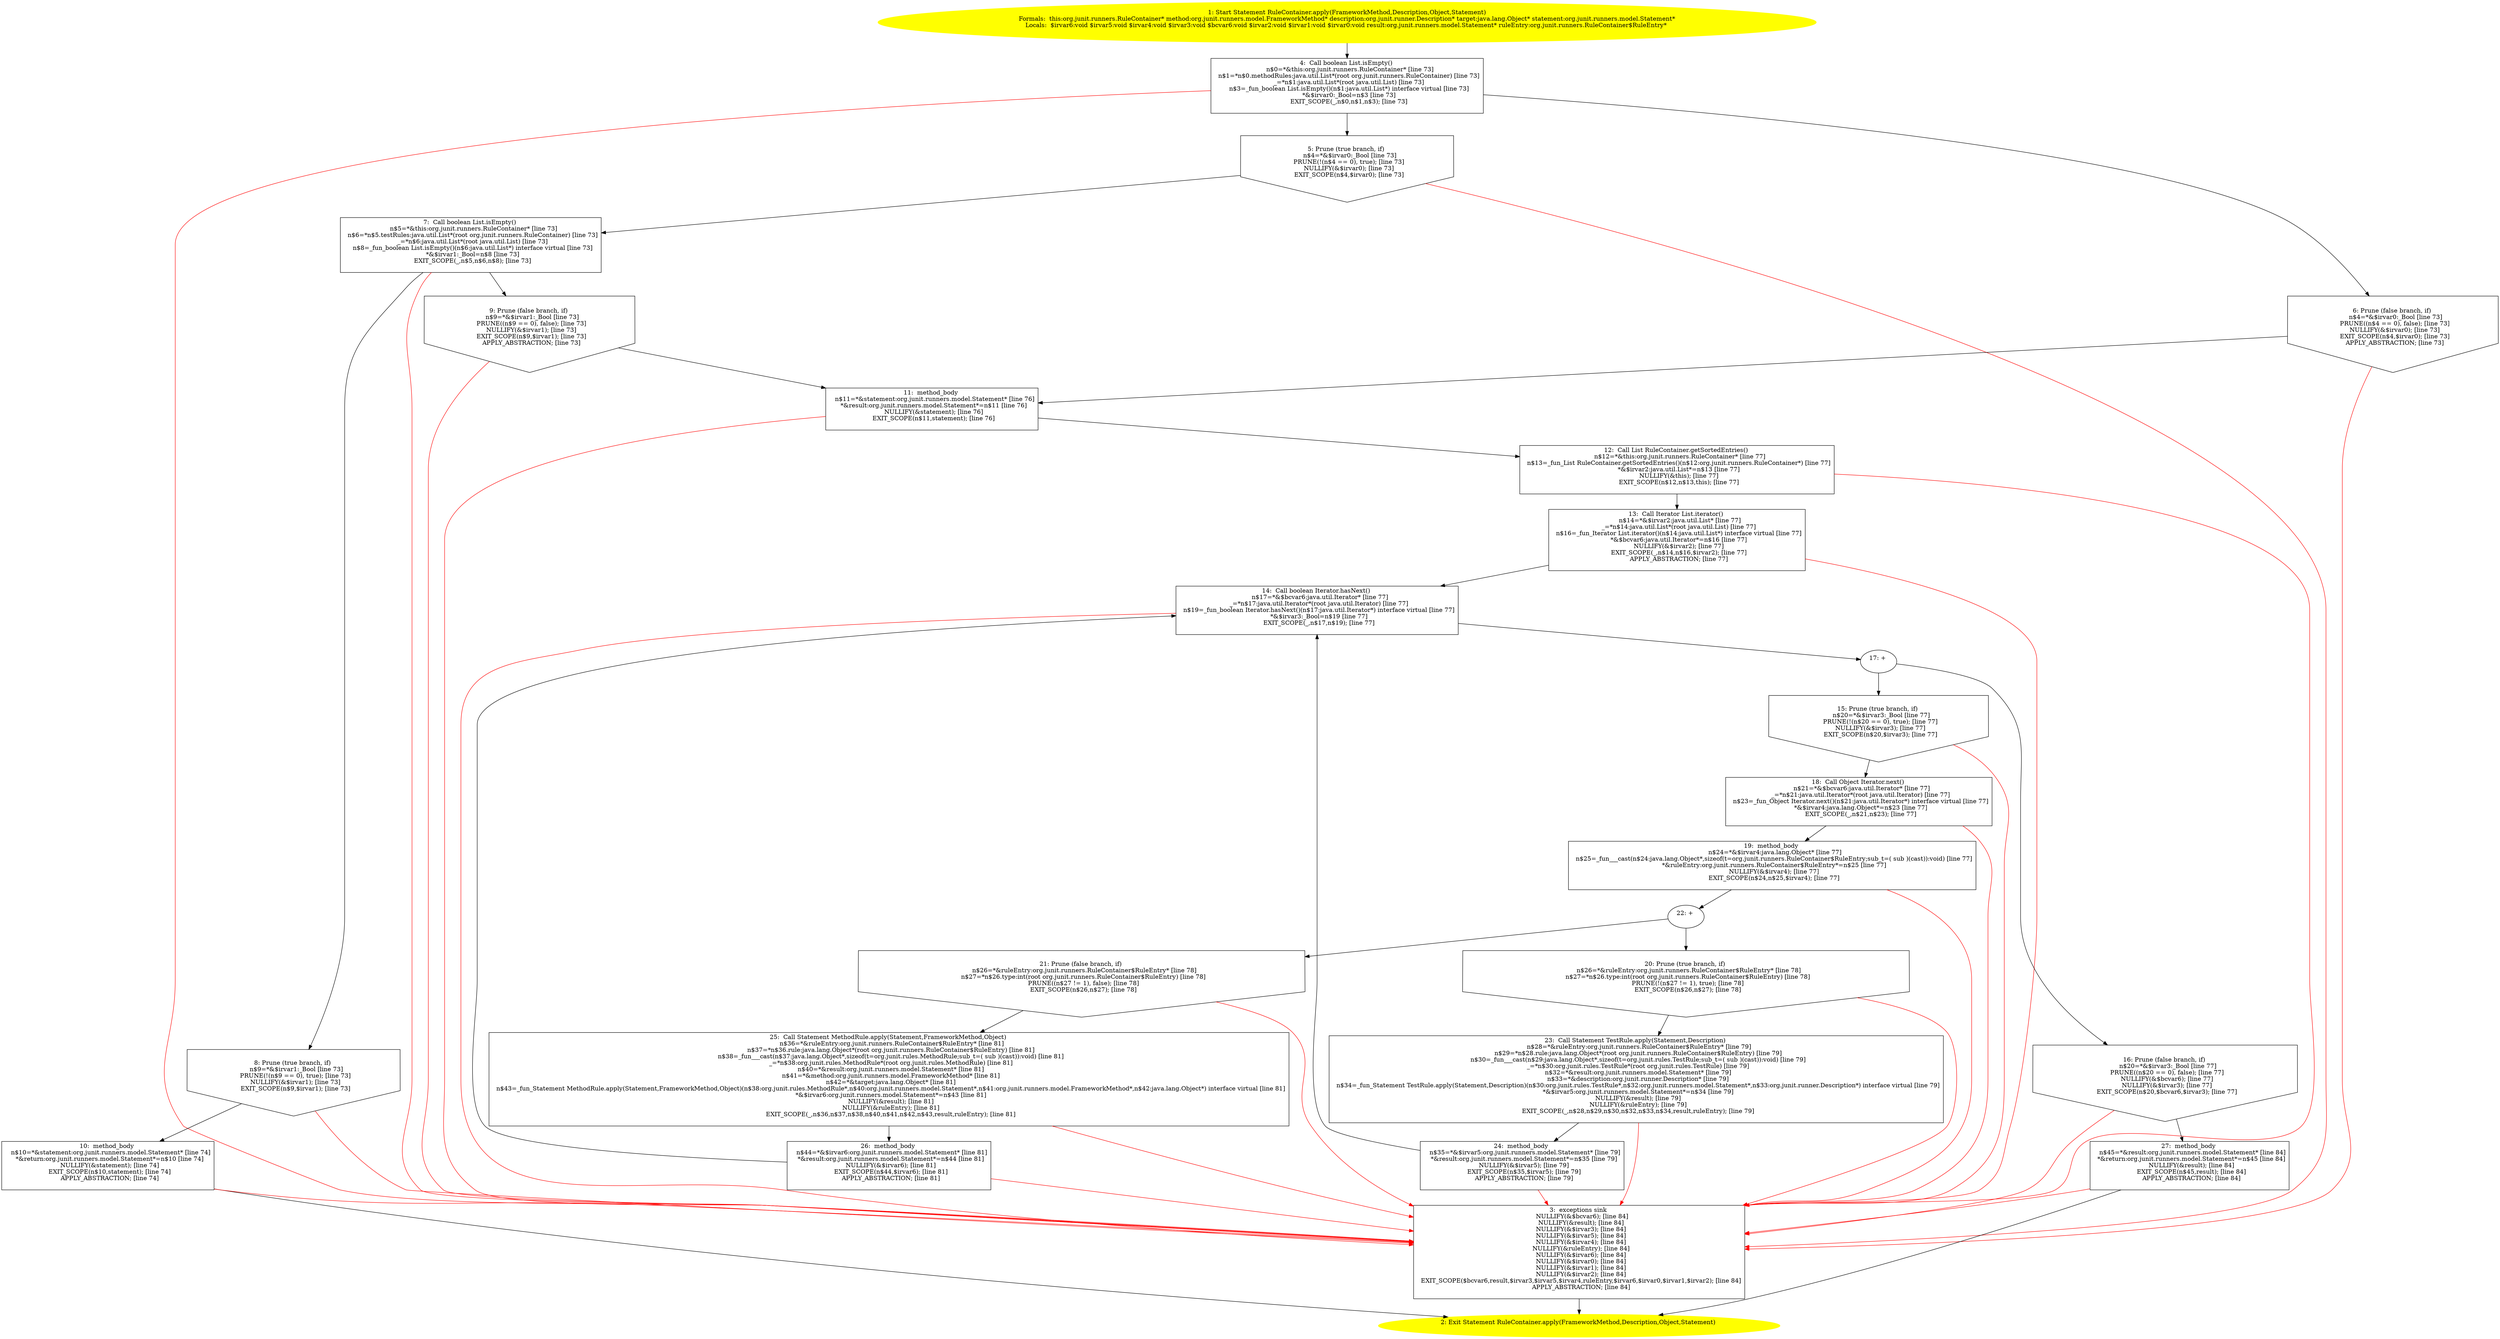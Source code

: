 /* @generated */
digraph cfg {
"org.junit.runners.RuleContainer.apply(org.junit.runners.model.FrameworkMethod,org.junit.runner.Descr.cc73a50ab3c40a752df0ac54a6687e06_1" [label="1: Start Statement RuleContainer.apply(FrameworkMethod,Description,Object,Statement)\nFormals:  this:org.junit.runners.RuleContainer* method:org.junit.runners.model.FrameworkMethod* description:org.junit.runner.Description* target:java.lang.Object* statement:org.junit.runners.model.Statement*\nLocals:  $irvar6:void $irvar5:void $irvar4:void $irvar3:void $bcvar6:void $irvar2:void $irvar1:void $irvar0:void result:org.junit.runners.model.Statement* ruleEntry:org.junit.runners.RuleContainer$RuleEntry* \n  " color=yellow style=filled]
	

	 "org.junit.runners.RuleContainer.apply(org.junit.runners.model.FrameworkMethod,org.junit.runner.Descr.cc73a50ab3c40a752df0ac54a6687e06_1" -> "org.junit.runners.RuleContainer.apply(org.junit.runners.model.FrameworkMethod,org.junit.runner.Descr.cc73a50ab3c40a752df0ac54a6687e06_4" ;
"org.junit.runners.RuleContainer.apply(org.junit.runners.model.FrameworkMethod,org.junit.runner.Descr.cc73a50ab3c40a752df0ac54a6687e06_2" [label="2: Exit Statement RuleContainer.apply(FrameworkMethod,Description,Object,Statement) \n  " color=yellow style=filled]
	

"org.junit.runners.RuleContainer.apply(org.junit.runners.model.FrameworkMethod,org.junit.runner.Descr.cc73a50ab3c40a752df0ac54a6687e06_3" [label="3:  exceptions sink \n   NULLIFY(&$bcvar6); [line 84]\n  NULLIFY(&result); [line 84]\n  NULLIFY(&$irvar3); [line 84]\n  NULLIFY(&$irvar5); [line 84]\n  NULLIFY(&$irvar4); [line 84]\n  NULLIFY(&ruleEntry); [line 84]\n  NULLIFY(&$irvar6); [line 84]\n  NULLIFY(&$irvar0); [line 84]\n  NULLIFY(&$irvar1); [line 84]\n  NULLIFY(&$irvar2); [line 84]\n  EXIT_SCOPE($bcvar6,result,$irvar3,$irvar5,$irvar4,ruleEntry,$irvar6,$irvar0,$irvar1,$irvar2); [line 84]\n  APPLY_ABSTRACTION; [line 84]\n " shape="box"]
	

	 "org.junit.runners.RuleContainer.apply(org.junit.runners.model.FrameworkMethod,org.junit.runner.Descr.cc73a50ab3c40a752df0ac54a6687e06_3" -> "org.junit.runners.RuleContainer.apply(org.junit.runners.model.FrameworkMethod,org.junit.runner.Descr.cc73a50ab3c40a752df0ac54a6687e06_2" ;
"org.junit.runners.RuleContainer.apply(org.junit.runners.model.FrameworkMethod,org.junit.runner.Descr.cc73a50ab3c40a752df0ac54a6687e06_4" [label="4:  Call boolean List.isEmpty() \n   n$0=*&this:org.junit.runners.RuleContainer* [line 73]\n  n$1=*n$0.methodRules:java.util.List*(root org.junit.runners.RuleContainer) [line 73]\n  _=*n$1:java.util.List*(root java.util.List) [line 73]\n  n$3=_fun_boolean List.isEmpty()(n$1:java.util.List*) interface virtual [line 73]\n  *&$irvar0:_Bool=n$3 [line 73]\n  EXIT_SCOPE(_,n$0,n$1,n$3); [line 73]\n " shape="box"]
	

	 "org.junit.runners.RuleContainer.apply(org.junit.runners.model.FrameworkMethod,org.junit.runner.Descr.cc73a50ab3c40a752df0ac54a6687e06_4" -> "org.junit.runners.RuleContainer.apply(org.junit.runners.model.FrameworkMethod,org.junit.runner.Descr.cc73a50ab3c40a752df0ac54a6687e06_5" ;
	 "org.junit.runners.RuleContainer.apply(org.junit.runners.model.FrameworkMethod,org.junit.runner.Descr.cc73a50ab3c40a752df0ac54a6687e06_4" -> "org.junit.runners.RuleContainer.apply(org.junit.runners.model.FrameworkMethod,org.junit.runner.Descr.cc73a50ab3c40a752df0ac54a6687e06_6" ;
	 "org.junit.runners.RuleContainer.apply(org.junit.runners.model.FrameworkMethod,org.junit.runner.Descr.cc73a50ab3c40a752df0ac54a6687e06_4" -> "org.junit.runners.RuleContainer.apply(org.junit.runners.model.FrameworkMethod,org.junit.runner.Descr.cc73a50ab3c40a752df0ac54a6687e06_3" [color="red" ];
"org.junit.runners.RuleContainer.apply(org.junit.runners.model.FrameworkMethod,org.junit.runner.Descr.cc73a50ab3c40a752df0ac54a6687e06_5" [label="5: Prune (true branch, if) \n   n$4=*&$irvar0:_Bool [line 73]\n  PRUNE(!(n$4 == 0), true); [line 73]\n  NULLIFY(&$irvar0); [line 73]\n  EXIT_SCOPE(n$4,$irvar0); [line 73]\n " shape="invhouse"]
	

	 "org.junit.runners.RuleContainer.apply(org.junit.runners.model.FrameworkMethod,org.junit.runner.Descr.cc73a50ab3c40a752df0ac54a6687e06_5" -> "org.junit.runners.RuleContainer.apply(org.junit.runners.model.FrameworkMethod,org.junit.runner.Descr.cc73a50ab3c40a752df0ac54a6687e06_7" ;
	 "org.junit.runners.RuleContainer.apply(org.junit.runners.model.FrameworkMethod,org.junit.runner.Descr.cc73a50ab3c40a752df0ac54a6687e06_5" -> "org.junit.runners.RuleContainer.apply(org.junit.runners.model.FrameworkMethod,org.junit.runner.Descr.cc73a50ab3c40a752df0ac54a6687e06_3" [color="red" ];
"org.junit.runners.RuleContainer.apply(org.junit.runners.model.FrameworkMethod,org.junit.runner.Descr.cc73a50ab3c40a752df0ac54a6687e06_6" [label="6: Prune (false branch, if) \n   n$4=*&$irvar0:_Bool [line 73]\n  PRUNE((n$4 == 0), false); [line 73]\n  NULLIFY(&$irvar0); [line 73]\n  EXIT_SCOPE(n$4,$irvar0); [line 73]\n  APPLY_ABSTRACTION; [line 73]\n " shape="invhouse"]
	

	 "org.junit.runners.RuleContainer.apply(org.junit.runners.model.FrameworkMethod,org.junit.runner.Descr.cc73a50ab3c40a752df0ac54a6687e06_6" -> "org.junit.runners.RuleContainer.apply(org.junit.runners.model.FrameworkMethod,org.junit.runner.Descr.cc73a50ab3c40a752df0ac54a6687e06_11" ;
	 "org.junit.runners.RuleContainer.apply(org.junit.runners.model.FrameworkMethod,org.junit.runner.Descr.cc73a50ab3c40a752df0ac54a6687e06_6" -> "org.junit.runners.RuleContainer.apply(org.junit.runners.model.FrameworkMethod,org.junit.runner.Descr.cc73a50ab3c40a752df0ac54a6687e06_3" [color="red" ];
"org.junit.runners.RuleContainer.apply(org.junit.runners.model.FrameworkMethod,org.junit.runner.Descr.cc73a50ab3c40a752df0ac54a6687e06_7" [label="7:  Call boolean List.isEmpty() \n   n$5=*&this:org.junit.runners.RuleContainer* [line 73]\n  n$6=*n$5.testRules:java.util.List*(root org.junit.runners.RuleContainer) [line 73]\n  _=*n$6:java.util.List*(root java.util.List) [line 73]\n  n$8=_fun_boolean List.isEmpty()(n$6:java.util.List*) interface virtual [line 73]\n  *&$irvar1:_Bool=n$8 [line 73]\n  EXIT_SCOPE(_,n$5,n$6,n$8); [line 73]\n " shape="box"]
	

	 "org.junit.runners.RuleContainer.apply(org.junit.runners.model.FrameworkMethod,org.junit.runner.Descr.cc73a50ab3c40a752df0ac54a6687e06_7" -> "org.junit.runners.RuleContainer.apply(org.junit.runners.model.FrameworkMethod,org.junit.runner.Descr.cc73a50ab3c40a752df0ac54a6687e06_8" ;
	 "org.junit.runners.RuleContainer.apply(org.junit.runners.model.FrameworkMethod,org.junit.runner.Descr.cc73a50ab3c40a752df0ac54a6687e06_7" -> "org.junit.runners.RuleContainer.apply(org.junit.runners.model.FrameworkMethod,org.junit.runner.Descr.cc73a50ab3c40a752df0ac54a6687e06_9" ;
	 "org.junit.runners.RuleContainer.apply(org.junit.runners.model.FrameworkMethod,org.junit.runner.Descr.cc73a50ab3c40a752df0ac54a6687e06_7" -> "org.junit.runners.RuleContainer.apply(org.junit.runners.model.FrameworkMethod,org.junit.runner.Descr.cc73a50ab3c40a752df0ac54a6687e06_3" [color="red" ];
"org.junit.runners.RuleContainer.apply(org.junit.runners.model.FrameworkMethod,org.junit.runner.Descr.cc73a50ab3c40a752df0ac54a6687e06_8" [label="8: Prune (true branch, if) \n   n$9=*&$irvar1:_Bool [line 73]\n  PRUNE(!(n$9 == 0), true); [line 73]\n  NULLIFY(&$irvar1); [line 73]\n  EXIT_SCOPE(n$9,$irvar1); [line 73]\n " shape="invhouse"]
	

	 "org.junit.runners.RuleContainer.apply(org.junit.runners.model.FrameworkMethod,org.junit.runner.Descr.cc73a50ab3c40a752df0ac54a6687e06_8" -> "org.junit.runners.RuleContainer.apply(org.junit.runners.model.FrameworkMethod,org.junit.runner.Descr.cc73a50ab3c40a752df0ac54a6687e06_10" ;
	 "org.junit.runners.RuleContainer.apply(org.junit.runners.model.FrameworkMethod,org.junit.runner.Descr.cc73a50ab3c40a752df0ac54a6687e06_8" -> "org.junit.runners.RuleContainer.apply(org.junit.runners.model.FrameworkMethod,org.junit.runner.Descr.cc73a50ab3c40a752df0ac54a6687e06_3" [color="red" ];
"org.junit.runners.RuleContainer.apply(org.junit.runners.model.FrameworkMethod,org.junit.runner.Descr.cc73a50ab3c40a752df0ac54a6687e06_9" [label="9: Prune (false branch, if) \n   n$9=*&$irvar1:_Bool [line 73]\n  PRUNE((n$9 == 0), false); [line 73]\n  NULLIFY(&$irvar1); [line 73]\n  EXIT_SCOPE(n$9,$irvar1); [line 73]\n  APPLY_ABSTRACTION; [line 73]\n " shape="invhouse"]
	

	 "org.junit.runners.RuleContainer.apply(org.junit.runners.model.FrameworkMethod,org.junit.runner.Descr.cc73a50ab3c40a752df0ac54a6687e06_9" -> "org.junit.runners.RuleContainer.apply(org.junit.runners.model.FrameworkMethod,org.junit.runner.Descr.cc73a50ab3c40a752df0ac54a6687e06_11" ;
	 "org.junit.runners.RuleContainer.apply(org.junit.runners.model.FrameworkMethod,org.junit.runner.Descr.cc73a50ab3c40a752df0ac54a6687e06_9" -> "org.junit.runners.RuleContainer.apply(org.junit.runners.model.FrameworkMethod,org.junit.runner.Descr.cc73a50ab3c40a752df0ac54a6687e06_3" [color="red" ];
"org.junit.runners.RuleContainer.apply(org.junit.runners.model.FrameworkMethod,org.junit.runner.Descr.cc73a50ab3c40a752df0ac54a6687e06_10" [label="10:  method_body \n   n$10=*&statement:org.junit.runners.model.Statement* [line 74]\n  *&return:org.junit.runners.model.Statement*=n$10 [line 74]\n  NULLIFY(&statement); [line 74]\n  EXIT_SCOPE(n$10,statement); [line 74]\n  APPLY_ABSTRACTION; [line 74]\n " shape="box"]
	

	 "org.junit.runners.RuleContainer.apply(org.junit.runners.model.FrameworkMethod,org.junit.runner.Descr.cc73a50ab3c40a752df0ac54a6687e06_10" -> "org.junit.runners.RuleContainer.apply(org.junit.runners.model.FrameworkMethod,org.junit.runner.Descr.cc73a50ab3c40a752df0ac54a6687e06_2" ;
	 "org.junit.runners.RuleContainer.apply(org.junit.runners.model.FrameworkMethod,org.junit.runner.Descr.cc73a50ab3c40a752df0ac54a6687e06_10" -> "org.junit.runners.RuleContainer.apply(org.junit.runners.model.FrameworkMethod,org.junit.runner.Descr.cc73a50ab3c40a752df0ac54a6687e06_3" [color="red" ];
"org.junit.runners.RuleContainer.apply(org.junit.runners.model.FrameworkMethod,org.junit.runner.Descr.cc73a50ab3c40a752df0ac54a6687e06_11" [label="11:  method_body \n   n$11=*&statement:org.junit.runners.model.Statement* [line 76]\n  *&result:org.junit.runners.model.Statement*=n$11 [line 76]\n  NULLIFY(&statement); [line 76]\n  EXIT_SCOPE(n$11,statement); [line 76]\n " shape="box"]
	

	 "org.junit.runners.RuleContainer.apply(org.junit.runners.model.FrameworkMethod,org.junit.runner.Descr.cc73a50ab3c40a752df0ac54a6687e06_11" -> "org.junit.runners.RuleContainer.apply(org.junit.runners.model.FrameworkMethod,org.junit.runner.Descr.cc73a50ab3c40a752df0ac54a6687e06_12" ;
	 "org.junit.runners.RuleContainer.apply(org.junit.runners.model.FrameworkMethod,org.junit.runner.Descr.cc73a50ab3c40a752df0ac54a6687e06_11" -> "org.junit.runners.RuleContainer.apply(org.junit.runners.model.FrameworkMethod,org.junit.runner.Descr.cc73a50ab3c40a752df0ac54a6687e06_3" [color="red" ];
"org.junit.runners.RuleContainer.apply(org.junit.runners.model.FrameworkMethod,org.junit.runner.Descr.cc73a50ab3c40a752df0ac54a6687e06_12" [label="12:  Call List RuleContainer.getSortedEntries() \n   n$12=*&this:org.junit.runners.RuleContainer* [line 77]\n  n$13=_fun_List RuleContainer.getSortedEntries()(n$12:org.junit.runners.RuleContainer*) [line 77]\n  *&$irvar2:java.util.List*=n$13 [line 77]\n  NULLIFY(&this); [line 77]\n  EXIT_SCOPE(n$12,n$13,this); [line 77]\n " shape="box"]
	

	 "org.junit.runners.RuleContainer.apply(org.junit.runners.model.FrameworkMethod,org.junit.runner.Descr.cc73a50ab3c40a752df0ac54a6687e06_12" -> "org.junit.runners.RuleContainer.apply(org.junit.runners.model.FrameworkMethod,org.junit.runner.Descr.cc73a50ab3c40a752df0ac54a6687e06_13" ;
	 "org.junit.runners.RuleContainer.apply(org.junit.runners.model.FrameworkMethod,org.junit.runner.Descr.cc73a50ab3c40a752df0ac54a6687e06_12" -> "org.junit.runners.RuleContainer.apply(org.junit.runners.model.FrameworkMethod,org.junit.runner.Descr.cc73a50ab3c40a752df0ac54a6687e06_3" [color="red" ];
"org.junit.runners.RuleContainer.apply(org.junit.runners.model.FrameworkMethod,org.junit.runner.Descr.cc73a50ab3c40a752df0ac54a6687e06_13" [label="13:  Call Iterator List.iterator() \n   n$14=*&$irvar2:java.util.List* [line 77]\n  _=*n$14:java.util.List*(root java.util.List) [line 77]\n  n$16=_fun_Iterator List.iterator()(n$14:java.util.List*) interface virtual [line 77]\n  *&$bcvar6:java.util.Iterator*=n$16 [line 77]\n  NULLIFY(&$irvar2); [line 77]\n  EXIT_SCOPE(_,n$14,n$16,$irvar2); [line 77]\n  APPLY_ABSTRACTION; [line 77]\n " shape="box"]
	

	 "org.junit.runners.RuleContainer.apply(org.junit.runners.model.FrameworkMethod,org.junit.runner.Descr.cc73a50ab3c40a752df0ac54a6687e06_13" -> "org.junit.runners.RuleContainer.apply(org.junit.runners.model.FrameworkMethod,org.junit.runner.Descr.cc73a50ab3c40a752df0ac54a6687e06_14" ;
	 "org.junit.runners.RuleContainer.apply(org.junit.runners.model.FrameworkMethod,org.junit.runner.Descr.cc73a50ab3c40a752df0ac54a6687e06_13" -> "org.junit.runners.RuleContainer.apply(org.junit.runners.model.FrameworkMethod,org.junit.runner.Descr.cc73a50ab3c40a752df0ac54a6687e06_3" [color="red" ];
"org.junit.runners.RuleContainer.apply(org.junit.runners.model.FrameworkMethod,org.junit.runner.Descr.cc73a50ab3c40a752df0ac54a6687e06_14" [label="14:  Call boolean Iterator.hasNext() \n   n$17=*&$bcvar6:java.util.Iterator* [line 77]\n  _=*n$17:java.util.Iterator*(root java.util.Iterator) [line 77]\n  n$19=_fun_boolean Iterator.hasNext()(n$17:java.util.Iterator*) interface virtual [line 77]\n  *&$irvar3:_Bool=n$19 [line 77]\n  EXIT_SCOPE(_,n$17,n$19); [line 77]\n " shape="box"]
	

	 "org.junit.runners.RuleContainer.apply(org.junit.runners.model.FrameworkMethod,org.junit.runner.Descr.cc73a50ab3c40a752df0ac54a6687e06_14" -> "org.junit.runners.RuleContainer.apply(org.junit.runners.model.FrameworkMethod,org.junit.runner.Descr.cc73a50ab3c40a752df0ac54a6687e06_17" ;
	 "org.junit.runners.RuleContainer.apply(org.junit.runners.model.FrameworkMethod,org.junit.runner.Descr.cc73a50ab3c40a752df0ac54a6687e06_14" -> "org.junit.runners.RuleContainer.apply(org.junit.runners.model.FrameworkMethod,org.junit.runner.Descr.cc73a50ab3c40a752df0ac54a6687e06_3" [color="red" ];
"org.junit.runners.RuleContainer.apply(org.junit.runners.model.FrameworkMethod,org.junit.runner.Descr.cc73a50ab3c40a752df0ac54a6687e06_15" [label="15: Prune (true branch, if) \n   n$20=*&$irvar3:_Bool [line 77]\n  PRUNE(!(n$20 == 0), true); [line 77]\n  NULLIFY(&$irvar3); [line 77]\n  EXIT_SCOPE(n$20,$irvar3); [line 77]\n " shape="invhouse"]
	

	 "org.junit.runners.RuleContainer.apply(org.junit.runners.model.FrameworkMethod,org.junit.runner.Descr.cc73a50ab3c40a752df0ac54a6687e06_15" -> "org.junit.runners.RuleContainer.apply(org.junit.runners.model.FrameworkMethod,org.junit.runner.Descr.cc73a50ab3c40a752df0ac54a6687e06_18" ;
	 "org.junit.runners.RuleContainer.apply(org.junit.runners.model.FrameworkMethod,org.junit.runner.Descr.cc73a50ab3c40a752df0ac54a6687e06_15" -> "org.junit.runners.RuleContainer.apply(org.junit.runners.model.FrameworkMethod,org.junit.runner.Descr.cc73a50ab3c40a752df0ac54a6687e06_3" [color="red" ];
"org.junit.runners.RuleContainer.apply(org.junit.runners.model.FrameworkMethod,org.junit.runner.Descr.cc73a50ab3c40a752df0ac54a6687e06_16" [label="16: Prune (false branch, if) \n   n$20=*&$irvar3:_Bool [line 77]\n  PRUNE((n$20 == 0), false); [line 77]\n  NULLIFY(&$bcvar6); [line 77]\n  NULLIFY(&$irvar3); [line 77]\n  EXIT_SCOPE(n$20,$bcvar6,$irvar3); [line 77]\n " shape="invhouse"]
	

	 "org.junit.runners.RuleContainer.apply(org.junit.runners.model.FrameworkMethod,org.junit.runner.Descr.cc73a50ab3c40a752df0ac54a6687e06_16" -> "org.junit.runners.RuleContainer.apply(org.junit.runners.model.FrameworkMethod,org.junit.runner.Descr.cc73a50ab3c40a752df0ac54a6687e06_27" ;
	 "org.junit.runners.RuleContainer.apply(org.junit.runners.model.FrameworkMethod,org.junit.runner.Descr.cc73a50ab3c40a752df0ac54a6687e06_16" -> "org.junit.runners.RuleContainer.apply(org.junit.runners.model.FrameworkMethod,org.junit.runner.Descr.cc73a50ab3c40a752df0ac54a6687e06_3" [color="red" ];
"org.junit.runners.RuleContainer.apply(org.junit.runners.model.FrameworkMethod,org.junit.runner.Descr.cc73a50ab3c40a752df0ac54a6687e06_17" [label="17: + \n  " ]
	

	 "org.junit.runners.RuleContainer.apply(org.junit.runners.model.FrameworkMethod,org.junit.runner.Descr.cc73a50ab3c40a752df0ac54a6687e06_17" -> "org.junit.runners.RuleContainer.apply(org.junit.runners.model.FrameworkMethod,org.junit.runner.Descr.cc73a50ab3c40a752df0ac54a6687e06_15" ;
	 "org.junit.runners.RuleContainer.apply(org.junit.runners.model.FrameworkMethod,org.junit.runner.Descr.cc73a50ab3c40a752df0ac54a6687e06_17" -> "org.junit.runners.RuleContainer.apply(org.junit.runners.model.FrameworkMethod,org.junit.runner.Descr.cc73a50ab3c40a752df0ac54a6687e06_16" ;
"org.junit.runners.RuleContainer.apply(org.junit.runners.model.FrameworkMethod,org.junit.runner.Descr.cc73a50ab3c40a752df0ac54a6687e06_18" [label="18:  Call Object Iterator.next() \n   n$21=*&$bcvar6:java.util.Iterator* [line 77]\n  _=*n$21:java.util.Iterator*(root java.util.Iterator) [line 77]\n  n$23=_fun_Object Iterator.next()(n$21:java.util.Iterator*) interface virtual [line 77]\n  *&$irvar4:java.lang.Object*=n$23 [line 77]\n  EXIT_SCOPE(_,n$21,n$23); [line 77]\n " shape="box"]
	

	 "org.junit.runners.RuleContainer.apply(org.junit.runners.model.FrameworkMethod,org.junit.runner.Descr.cc73a50ab3c40a752df0ac54a6687e06_18" -> "org.junit.runners.RuleContainer.apply(org.junit.runners.model.FrameworkMethod,org.junit.runner.Descr.cc73a50ab3c40a752df0ac54a6687e06_19" ;
	 "org.junit.runners.RuleContainer.apply(org.junit.runners.model.FrameworkMethod,org.junit.runner.Descr.cc73a50ab3c40a752df0ac54a6687e06_18" -> "org.junit.runners.RuleContainer.apply(org.junit.runners.model.FrameworkMethod,org.junit.runner.Descr.cc73a50ab3c40a752df0ac54a6687e06_3" [color="red" ];
"org.junit.runners.RuleContainer.apply(org.junit.runners.model.FrameworkMethod,org.junit.runner.Descr.cc73a50ab3c40a752df0ac54a6687e06_19" [label="19:  method_body \n   n$24=*&$irvar4:java.lang.Object* [line 77]\n  n$25=_fun___cast(n$24:java.lang.Object*,sizeof(t=org.junit.runners.RuleContainer$RuleEntry;sub_t=( sub )(cast)):void) [line 77]\n  *&ruleEntry:org.junit.runners.RuleContainer$RuleEntry*=n$25 [line 77]\n  NULLIFY(&$irvar4); [line 77]\n  EXIT_SCOPE(n$24,n$25,$irvar4); [line 77]\n " shape="box"]
	

	 "org.junit.runners.RuleContainer.apply(org.junit.runners.model.FrameworkMethod,org.junit.runner.Descr.cc73a50ab3c40a752df0ac54a6687e06_19" -> "org.junit.runners.RuleContainer.apply(org.junit.runners.model.FrameworkMethod,org.junit.runner.Descr.cc73a50ab3c40a752df0ac54a6687e06_22" ;
	 "org.junit.runners.RuleContainer.apply(org.junit.runners.model.FrameworkMethod,org.junit.runner.Descr.cc73a50ab3c40a752df0ac54a6687e06_19" -> "org.junit.runners.RuleContainer.apply(org.junit.runners.model.FrameworkMethod,org.junit.runner.Descr.cc73a50ab3c40a752df0ac54a6687e06_3" [color="red" ];
"org.junit.runners.RuleContainer.apply(org.junit.runners.model.FrameworkMethod,org.junit.runner.Descr.cc73a50ab3c40a752df0ac54a6687e06_20" [label="20: Prune (true branch, if) \n   n$26=*&ruleEntry:org.junit.runners.RuleContainer$RuleEntry* [line 78]\n  n$27=*n$26.type:int(root org.junit.runners.RuleContainer$RuleEntry) [line 78]\n  PRUNE(!(n$27 != 1), true); [line 78]\n  EXIT_SCOPE(n$26,n$27); [line 78]\n " shape="invhouse"]
	

	 "org.junit.runners.RuleContainer.apply(org.junit.runners.model.FrameworkMethod,org.junit.runner.Descr.cc73a50ab3c40a752df0ac54a6687e06_20" -> "org.junit.runners.RuleContainer.apply(org.junit.runners.model.FrameworkMethod,org.junit.runner.Descr.cc73a50ab3c40a752df0ac54a6687e06_23" ;
	 "org.junit.runners.RuleContainer.apply(org.junit.runners.model.FrameworkMethod,org.junit.runner.Descr.cc73a50ab3c40a752df0ac54a6687e06_20" -> "org.junit.runners.RuleContainer.apply(org.junit.runners.model.FrameworkMethod,org.junit.runner.Descr.cc73a50ab3c40a752df0ac54a6687e06_3" [color="red" ];
"org.junit.runners.RuleContainer.apply(org.junit.runners.model.FrameworkMethod,org.junit.runner.Descr.cc73a50ab3c40a752df0ac54a6687e06_21" [label="21: Prune (false branch, if) \n   n$26=*&ruleEntry:org.junit.runners.RuleContainer$RuleEntry* [line 78]\n  n$27=*n$26.type:int(root org.junit.runners.RuleContainer$RuleEntry) [line 78]\n  PRUNE((n$27 != 1), false); [line 78]\n  EXIT_SCOPE(n$26,n$27); [line 78]\n " shape="invhouse"]
	

	 "org.junit.runners.RuleContainer.apply(org.junit.runners.model.FrameworkMethod,org.junit.runner.Descr.cc73a50ab3c40a752df0ac54a6687e06_21" -> "org.junit.runners.RuleContainer.apply(org.junit.runners.model.FrameworkMethod,org.junit.runner.Descr.cc73a50ab3c40a752df0ac54a6687e06_25" ;
	 "org.junit.runners.RuleContainer.apply(org.junit.runners.model.FrameworkMethod,org.junit.runner.Descr.cc73a50ab3c40a752df0ac54a6687e06_21" -> "org.junit.runners.RuleContainer.apply(org.junit.runners.model.FrameworkMethod,org.junit.runner.Descr.cc73a50ab3c40a752df0ac54a6687e06_3" [color="red" ];
"org.junit.runners.RuleContainer.apply(org.junit.runners.model.FrameworkMethod,org.junit.runner.Descr.cc73a50ab3c40a752df0ac54a6687e06_22" [label="22: + \n  " ]
	

	 "org.junit.runners.RuleContainer.apply(org.junit.runners.model.FrameworkMethod,org.junit.runner.Descr.cc73a50ab3c40a752df0ac54a6687e06_22" -> "org.junit.runners.RuleContainer.apply(org.junit.runners.model.FrameworkMethod,org.junit.runner.Descr.cc73a50ab3c40a752df0ac54a6687e06_20" ;
	 "org.junit.runners.RuleContainer.apply(org.junit.runners.model.FrameworkMethod,org.junit.runner.Descr.cc73a50ab3c40a752df0ac54a6687e06_22" -> "org.junit.runners.RuleContainer.apply(org.junit.runners.model.FrameworkMethod,org.junit.runner.Descr.cc73a50ab3c40a752df0ac54a6687e06_21" ;
"org.junit.runners.RuleContainer.apply(org.junit.runners.model.FrameworkMethod,org.junit.runner.Descr.cc73a50ab3c40a752df0ac54a6687e06_23" [label="23:  Call Statement TestRule.apply(Statement,Description) \n   n$28=*&ruleEntry:org.junit.runners.RuleContainer$RuleEntry* [line 79]\n  n$29=*n$28.rule:java.lang.Object*(root org.junit.runners.RuleContainer$RuleEntry) [line 79]\n  n$30=_fun___cast(n$29:java.lang.Object*,sizeof(t=org.junit.rules.TestRule;sub_t=( sub )(cast)):void) [line 79]\n  _=*n$30:org.junit.rules.TestRule*(root org.junit.rules.TestRule) [line 79]\n  n$32=*&result:org.junit.runners.model.Statement* [line 79]\n  n$33=*&description:org.junit.runner.Description* [line 79]\n  n$34=_fun_Statement TestRule.apply(Statement,Description)(n$30:org.junit.rules.TestRule*,n$32:org.junit.runners.model.Statement*,n$33:org.junit.runner.Description*) interface virtual [line 79]\n  *&$irvar5:org.junit.runners.model.Statement*=n$34 [line 79]\n  NULLIFY(&result); [line 79]\n  NULLIFY(&ruleEntry); [line 79]\n  EXIT_SCOPE(_,n$28,n$29,n$30,n$32,n$33,n$34,result,ruleEntry); [line 79]\n " shape="box"]
	

	 "org.junit.runners.RuleContainer.apply(org.junit.runners.model.FrameworkMethod,org.junit.runner.Descr.cc73a50ab3c40a752df0ac54a6687e06_23" -> "org.junit.runners.RuleContainer.apply(org.junit.runners.model.FrameworkMethod,org.junit.runner.Descr.cc73a50ab3c40a752df0ac54a6687e06_24" ;
	 "org.junit.runners.RuleContainer.apply(org.junit.runners.model.FrameworkMethod,org.junit.runner.Descr.cc73a50ab3c40a752df0ac54a6687e06_23" -> "org.junit.runners.RuleContainer.apply(org.junit.runners.model.FrameworkMethod,org.junit.runner.Descr.cc73a50ab3c40a752df0ac54a6687e06_3" [color="red" ];
"org.junit.runners.RuleContainer.apply(org.junit.runners.model.FrameworkMethod,org.junit.runner.Descr.cc73a50ab3c40a752df0ac54a6687e06_24" [label="24:  method_body \n   n$35=*&$irvar5:org.junit.runners.model.Statement* [line 79]\n  *&result:org.junit.runners.model.Statement*=n$35 [line 79]\n  NULLIFY(&$irvar5); [line 79]\n  EXIT_SCOPE(n$35,$irvar5); [line 79]\n  APPLY_ABSTRACTION; [line 79]\n " shape="box"]
	

	 "org.junit.runners.RuleContainer.apply(org.junit.runners.model.FrameworkMethod,org.junit.runner.Descr.cc73a50ab3c40a752df0ac54a6687e06_24" -> "org.junit.runners.RuleContainer.apply(org.junit.runners.model.FrameworkMethod,org.junit.runner.Descr.cc73a50ab3c40a752df0ac54a6687e06_14" ;
	 "org.junit.runners.RuleContainer.apply(org.junit.runners.model.FrameworkMethod,org.junit.runner.Descr.cc73a50ab3c40a752df0ac54a6687e06_24" -> "org.junit.runners.RuleContainer.apply(org.junit.runners.model.FrameworkMethod,org.junit.runner.Descr.cc73a50ab3c40a752df0ac54a6687e06_3" [color="red" ];
"org.junit.runners.RuleContainer.apply(org.junit.runners.model.FrameworkMethod,org.junit.runner.Descr.cc73a50ab3c40a752df0ac54a6687e06_25" [label="25:  Call Statement MethodRule.apply(Statement,FrameworkMethod,Object) \n   n$36=*&ruleEntry:org.junit.runners.RuleContainer$RuleEntry* [line 81]\n  n$37=*n$36.rule:java.lang.Object*(root org.junit.runners.RuleContainer$RuleEntry) [line 81]\n  n$38=_fun___cast(n$37:java.lang.Object*,sizeof(t=org.junit.rules.MethodRule;sub_t=( sub )(cast)):void) [line 81]\n  _=*n$38:org.junit.rules.MethodRule*(root org.junit.rules.MethodRule) [line 81]\n  n$40=*&result:org.junit.runners.model.Statement* [line 81]\n  n$41=*&method:org.junit.runners.model.FrameworkMethod* [line 81]\n  n$42=*&target:java.lang.Object* [line 81]\n  n$43=_fun_Statement MethodRule.apply(Statement,FrameworkMethod,Object)(n$38:org.junit.rules.MethodRule*,n$40:org.junit.runners.model.Statement*,n$41:org.junit.runners.model.FrameworkMethod*,n$42:java.lang.Object*) interface virtual [line 81]\n  *&$irvar6:org.junit.runners.model.Statement*=n$43 [line 81]\n  NULLIFY(&result); [line 81]\n  NULLIFY(&ruleEntry); [line 81]\n  EXIT_SCOPE(_,n$36,n$37,n$38,n$40,n$41,n$42,n$43,result,ruleEntry); [line 81]\n " shape="box"]
	

	 "org.junit.runners.RuleContainer.apply(org.junit.runners.model.FrameworkMethod,org.junit.runner.Descr.cc73a50ab3c40a752df0ac54a6687e06_25" -> "org.junit.runners.RuleContainer.apply(org.junit.runners.model.FrameworkMethod,org.junit.runner.Descr.cc73a50ab3c40a752df0ac54a6687e06_26" ;
	 "org.junit.runners.RuleContainer.apply(org.junit.runners.model.FrameworkMethod,org.junit.runner.Descr.cc73a50ab3c40a752df0ac54a6687e06_25" -> "org.junit.runners.RuleContainer.apply(org.junit.runners.model.FrameworkMethod,org.junit.runner.Descr.cc73a50ab3c40a752df0ac54a6687e06_3" [color="red" ];
"org.junit.runners.RuleContainer.apply(org.junit.runners.model.FrameworkMethod,org.junit.runner.Descr.cc73a50ab3c40a752df0ac54a6687e06_26" [label="26:  method_body \n   n$44=*&$irvar6:org.junit.runners.model.Statement* [line 81]\n  *&result:org.junit.runners.model.Statement*=n$44 [line 81]\n  NULLIFY(&$irvar6); [line 81]\n  EXIT_SCOPE(n$44,$irvar6); [line 81]\n  APPLY_ABSTRACTION; [line 81]\n " shape="box"]
	

	 "org.junit.runners.RuleContainer.apply(org.junit.runners.model.FrameworkMethod,org.junit.runner.Descr.cc73a50ab3c40a752df0ac54a6687e06_26" -> "org.junit.runners.RuleContainer.apply(org.junit.runners.model.FrameworkMethod,org.junit.runner.Descr.cc73a50ab3c40a752df0ac54a6687e06_14" ;
	 "org.junit.runners.RuleContainer.apply(org.junit.runners.model.FrameworkMethod,org.junit.runner.Descr.cc73a50ab3c40a752df0ac54a6687e06_26" -> "org.junit.runners.RuleContainer.apply(org.junit.runners.model.FrameworkMethod,org.junit.runner.Descr.cc73a50ab3c40a752df0ac54a6687e06_3" [color="red" ];
"org.junit.runners.RuleContainer.apply(org.junit.runners.model.FrameworkMethod,org.junit.runner.Descr.cc73a50ab3c40a752df0ac54a6687e06_27" [label="27:  method_body \n   n$45=*&result:org.junit.runners.model.Statement* [line 84]\n  *&return:org.junit.runners.model.Statement*=n$45 [line 84]\n  NULLIFY(&result); [line 84]\n  EXIT_SCOPE(n$45,result); [line 84]\n  APPLY_ABSTRACTION; [line 84]\n " shape="box"]
	

	 "org.junit.runners.RuleContainer.apply(org.junit.runners.model.FrameworkMethod,org.junit.runner.Descr.cc73a50ab3c40a752df0ac54a6687e06_27" -> "org.junit.runners.RuleContainer.apply(org.junit.runners.model.FrameworkMethod,org.junit.runner.Descr.cc73a50ab3c40a752df0ac54a6687e06_2" ;
	 "org.junit.runners.RuleContainer.apply(org.junit.runners.model.FrameworkMethod,org.junit.runner.Descr.cc73a50ab3c40a752df0ac54a6687e06_27" -> "org.junit.runners.RuleContainer.apply(org.junit.runners.model.FrameworkMethod,org.junit.runner.Descr.cc73a50ab3c40a752df0ac54a6687e06_3" [color="red" ];
}

